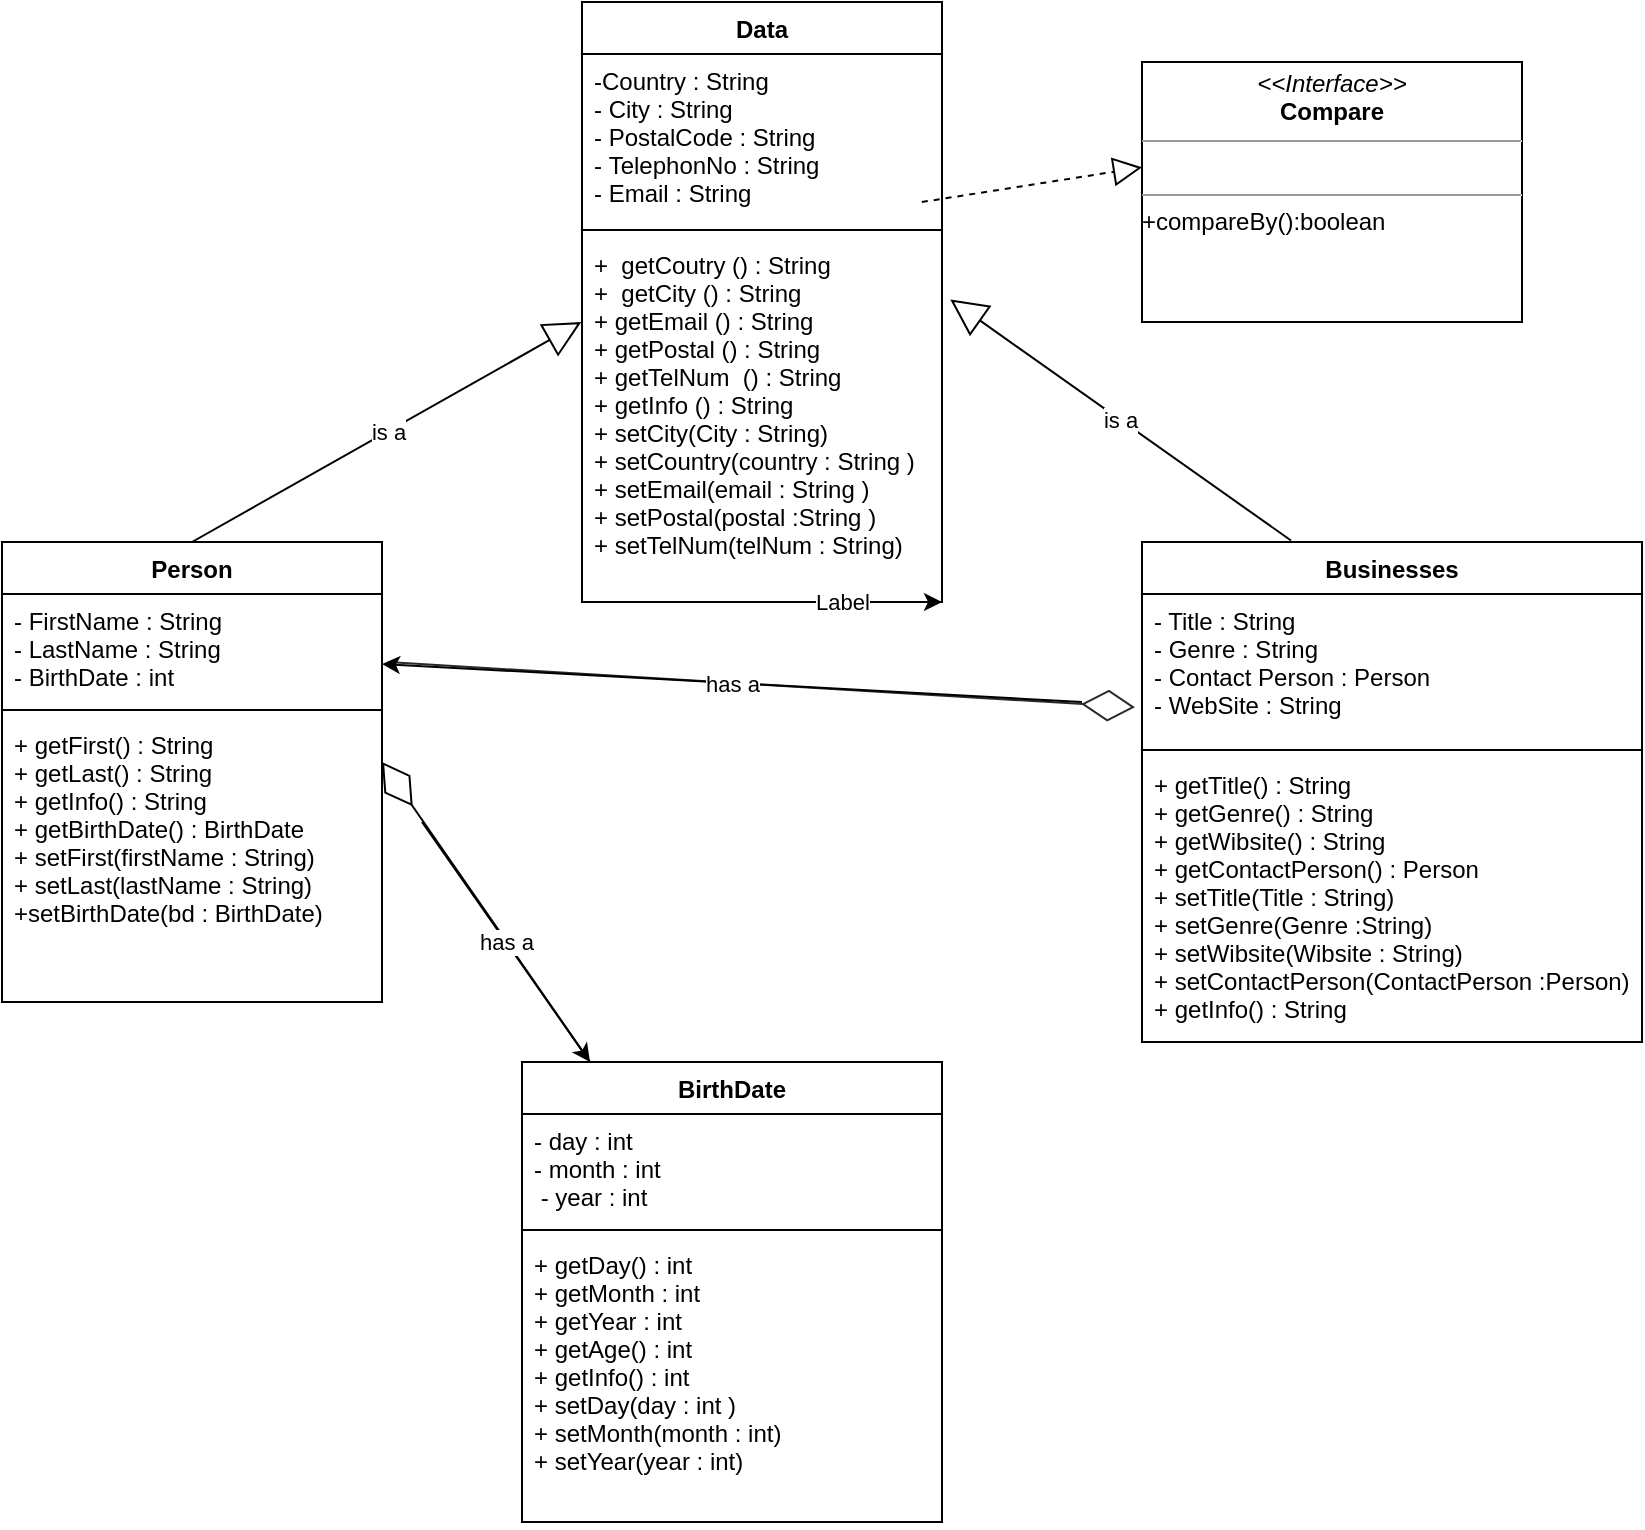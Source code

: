 <mxfile version="20.2.3" type="device"><diagram id="fB0qX17iForL5FJsD2qw" name="Page-1"><mxGraphModel dx="723" dy="461" grid="1" gridSize="10" guides="1" tooltips="1" connect="1" arrows="1" fold="1" page="1" pageScale="1" pageWidth="850" pageHeight="1100" math="0" shadow="0"><root><mxCell id="0"/><mxCell id="1" parent="0"/><mxCell id="dt3PvY4sNmsu6SFH-yo7-9" value="Businesses" style="swimlane;fontStyle=1;align=center;verticalAlign=top;childLayout=stackLayout;horizontal=1;startSize=26;horizontalStack=0;resizeParent=1;resizeParentMax=0;resizeLast=0;collapsible=1;marginBottom=0;" parent="1" vertex="1"><mxGeometry x="570" y="280" width="250" height="250" as="geometry"/></mxCell><mxCell id="dt3PvY4sNmsu6SFH-yo7-10" value="- Title : String&#10;- Genre : String &#10;- Contact Person : Person&#10;- WebSite : String" style="text;strokeColor=none;fillColor=none;align=left;verticalAlign=top;spacingLeft=4;spacingRight=4;overflow=hidden;rotatable=0;points=[[0,0.5],[1,0.5]];portConstraint=eastwest;" parent="dt3PvY4sNmsu6SFH-yo7-9" vertex="1"><mxGeometry y="26" width="250" height="74" as="geometry"/></mxCell><mxCell id="dt3PvY4sNmsu6SFH-yo7-11" value="" style="line;strokeWidth=1;fillColor=none;align=left;verticalAlign=middle;spacingTop=-1;spacingLeft=3;spacingRight=3;rotatable=0;labelPosition=right;points=[];portConstraint=eastwest;" parent="dt3PvY4sNmsu6SFH-yo7-9" vertex="1"><mxGeometry y="100" width="250" height="8" as="geometry"/></mxCell><mxCell id="dt3PvY4sNmsu6SFH-yo7-12" value="+ getTitle() : String&#10;+ getGenre() : String&#10;+ getWibsite() : String&#10;+ getContactPerson() : Person&#10;+ setTitle(Title : String) &#10;+ setGenre(Genre :String)&#10;+ setWibsite(Wibsite : String)&#10;+ setContactPerson(ContactPerson :Person) &#10;+ getInfo() : String " style="text;strokeColor=none;fillColor=none;align=left;verticalAlign=top;spacingLeft=4;spacingRight=4;overflow=hidden;rotatable=0;points=[[0,0.5],[1,0.5]];portConstraint=eastwest;" parent="dt3PvY4sNmsu6SFH-yo7-9" vertex="1"><mxGeometry y="108" width="250" height="142" as="geometry"/></mxCell><mxCell id="dt3PvY4sNmsu6SFH-yo7-13" value="Data" style="swimlane;fontStyle=1;align=center;verticalAlign=top;childLayout=stackLayout;horizontal=1;startSize=26;horizontalStack=0;resizeParent=1;resizeParentMax=0;resizeLast=0;collapsible=1;marginBottom=0;" parent="1" vertex="1"><mxGeometry x="290" y="10" width="180" height="300" as="geometry"/></mxCell><mxCell id="dt3PvY4sNmsu6SFH-yo7-14" value="-Country : String&#10;- City : String&#10;- PostalCode : String&#10;- TelephonNo : String&#10;- Email : String&#10;" style="text;strokeColor=none;fillColor=none;align=left;verticalAlign=top;spacingLeft=4;spacingRight=4;overflow=hidden;rotatable=0;points=[[0,0.5],[1,0.5]];portConstraint=eastwest;" parent="dt3PvY4sNmsu6SFH-yo7-13" vertex="1"><mxGeometry y="26" width="180" height="84" as="geometry"/></mxCell><mxCell id="dt3PvY4sNmsu6SFH-yo7-15" value="" style="line;strokeWidth=1;fillColor=none;align=left;verticalAlign=middle;spacingTop=-1;spacingLeft=3;spacingRight=3;rotatable=0;labelPosition=right;points=[];portConstraint=eastwest;" parent="dt3PvY4sNmsu6SFH-yo7-13" vertex="1"><mxGeometry y="110" width="180" height="8" as="geometry"/></mxCell><mxCell id="dt3PvY4sNmsu6SFH-yo7-16" value="+  getCoutry () : String&#10;+  getCity () : String&#10;+ getEmail () : String&#10;+ getPostal () : String&#10;+ getTelNum  () : String&#10;+ getInfo () : String&#10;+ setCity(City : String)&#10;+ setCountry(country : String )&#10;+ setEmail(email : String )&#10;+ setPostal(postal :String )&#10;+ setTelNum(telNum : String)" style="text;strokeColor=none;fillColor=none;align=left;verticalAlign=top;spacingLeft=4;spacingRight=4;overflow=hidden;rotatable=0;points=[[0,0.5],[1,0.5]];portConstraint=eastwest;" parent="dt3PvY4sNmsu6SFH-yo7-13" vertex="1"><mxGeometry y="118" width="180" height="182" as="geometry"/></mxCell><mxCell id="dt3PvY4sNmsu6SFH-yo7-20" value="Person" style="swimlane;fontStyle=1;align=center;verticalAlign=top;childLayout=stackLayout;horizontal=1;startSize=26;horizontalStack=0;resizeParent=1;resizeParentMax=0;resizeLast=0;collapsible=1;marginBottom=0;" parent="1" vertex="1"><mxGeometry y="280" width="190" height="230" as="geometry"/></mxCell><mxCell id="dt3PvY4sNmsu6SFH-yo7-21" value="- FirstName : String&#10;- LastName : String&#10;- BirthDate : int" style="text;strokeColor=none;fillColor=none;align=left;verticalAlign=top;spacingLeft=4;spacingRight=4;overflow=hidden;rotatable=0;points=[[0,0.5],[1,0.5]];portConstraint=eastwest;" parent="dt3PvY4sNmsu6SFH-yo7-20" vertex="1"><mxGeometry y="26" width="190" height="54" as="geometry"/></mxCell><mxCell id="dt3PvY4sNmsu6SFH-yo7-22" value="" style="line;strokeWidth=1;fillColor=none;align=left;verticalAlign=middle;spacingTop=-1;spacingLeft=3;spacingRight=3;rotatable=0;labelPosition=right;points=[];portConstraint=eastwest;" parent="dt3PvY4sNmsu6SFH-yo7-20" vertex="1"><mxGeometry y="80" width="190" height="8" as="geometry"/></mxCell><mxCell id="dt3PvY4sNmsu6SFH-yo7-23" value="+ getFirst() : String&#10;+ getLast() : String&#10;+ getInfo() : String &#10;+ getBirthDate() : BirthDate&#10;+ setFirst(firstName : String)&#10;+ setLast(lastName : String) &#10;+setBirthDate(bd : BirthDate)&#10;&#10;" style="text;strokeColor=none;fillColor=none;align=left;verticalAlign=top;spacingLeft=4;spacingRight=4;overflow=hidden;rotatable=0;points=[[0,0.5],[1,0.5]];portConstraint=eastwest;" parent="dt3PvY4sNmsu6SFH-yo7-20" vertex="1"><mxGeometry y="88" width="190" height="142" as="geometry"/></mxCell><mxCell id="dt3PvY4sNmsu6SFH-yo7-32" value="BirthDate" style="swimlane;fontStyle=1;align=center;verticalAlign=top;childLayout=stackLayout;horizontal=1;startSize=26;horizontalStack=0;resizeParent=1;resizeParentMax=0;resizeLast=0;collapsible=1;marginBottom=0;" parent="1" vertex="1"><mxGeometry x="260" y="540" width="210" height="230" as="geometry"/></mxCell><mxCell id="dt3PvY4sNmsu6SFH-yo7-33" value="- day : int&#10;- month : int &#10; - year : int&#10;" style="text;strokeColor=none;fillColor=none;align=left;verticalAlign=top;spacingLeft=4;spacingRight=4;overflow=hidden;rotatable=0;points=[[0,0.5],[1,0.5]];portConstraint=eastwest;" parent="dt3PvY4sNmsu6SFH-yo7-32" vertex="1"><mxGeometry y="26" width="210" height="54" as="geometry"/></mxCell><mxCell id="dt3PvY4sNmsu6SFH-yo7-34" value="" style="line;strokeWidth=1;fillColor=none;align=left;verticalAlign=middle;spacingTop=-1;spacingLeft=3;spacingRight=3;rotatable=0;labelPosition=right;points=[];portConstraint=eastwest;" parent="dt3PvY4sNmsu6SFH-yo7-32" vertex="1"><mxGeometry y="80" width="210" height="8" as="geometry"/></mxCell><mxCell id="dt3PvY4sNmsu6SFH-yo7-35" value="+ getDay() : int&#10;+ getMonth : int&#10;+ getYear : int &#10;+ getAge() : int&#10;+ getInfo() : int&#10;+ setDay(day : int )&#10;+ setMonth(month : int)&#10;+ setYear(year : int)" style="text;strokeColor=none;fillColor=none;align=left;verticalAlign=top;spacingLeft=4;spacingRight=4;overflow=hidden;rotatable=0;points=[[0,0.5],[1,0.5]];portConstraint=eastwest;" parent="dt3PvY4sNmsu6SFH-yo7-32" vertex="1"><mxGeometry y="88" width="210" height="142" as="geometry"/></mxCell><mxCell id="dt3PvY4sNmsu6SFH-yo7-41" value="" style="endArrow=diamondThin;endFill=0;endSize=24;html=1;" parent="1" edge="1"><mxGeometry width="160" relative="1" as="geometry"><mxPoint x="294" y="540" as="sourcePoint"/><mxPoint x="190" y="390" as="targetPoint"/></mxGeometry></mxCell><mxCell id="dt3PvY4sNmsu6SFH-yo7-44" value="is a" style="endArrow=block;endSize=16;endFill=0;html=1;exitX=0.298;exitY=-0.003;exitDx=0;exitDy=0;exitPerimeter=0;entryX=1.023;entryY=0.169;entryDx=0;entryDy=0;entryPerimeter=0;" parent="1" source="dt3PvY4sNmsu6SFH-yo7-9" target="dt3PvY4sNmsu6SFH-yo7-16" edge="1"><mxGeometry width="160" relative="1" as="geometry"><mxPoint x="490" y="130" as="sourcePoint"/><mxPoint x="530" y="70" as="targetPoint"/><Array as="points"/></mxGeometry></mxCell><mxCell id="dt3PvY4sNmsu6SFH-yo7-49" value="is a" style="endArrow=block;endSize=16;endFill=0;html=1;exitX=0.5;exitY=0;exitDx=0;exitDy=0;entryX=-0.002;entryY=0.231;entryDx=0;entryDy=0;entryPerimeter=0;" parent="1" source="dt3PvY4sNmsu6SFH-yo7-20" target="dt3PvY4sNmsu6SFH-yo7-16" edge="1"><mxGeometry width="160" relative="1" as="geometry"><mxPoint x="654.5" y="289.25" as="sourcePoint"/><mxPoint x="484.14" y="168.758" as="targetPoint"/><Array as="points"/></mxGeometry></mxCell><mxCell id="QVsr3ACd2V8otcGGkrMS-9" value="" style="endArrow=diamondThin;endFill=0;endSize=24;html=1;entryX=-0.014;entryY=0.765;entryDx=0;entryDy=0;entryPerimeter=0;strokeColor=#292929;" parent="1" target="dt3PvY4sNmsu6SFH-yo7-10" edge="1"><mxGeometry width="160" relative="1" as="geometry"><mxPoint x="193" y="340" as="sourcePoint"/><mxPoint x="460" y="350" as="targetPoint"/></mxGeometry></mxCell><mxCell id="6-pZV-XMAAUUSK3tDp6N-1" value="" style="endArrow=classic;html=1;" parent="1" edge="1"><mxGeometry relative="1" as="geometry"><mxPoint x="370" y="310" as="sourcePoint"/><mxPoint x="470" y="310" as="targetPoint"/></mxGeometry></mxCell><mxCell id="6-pZV-XMAAUUSK3tDp6N-2" value="Label" style="edgeLabel;resizable=0;html=1;align=center;verticalAlign=middle;" parent="6-pZV-XMAAUUSK3tDp6N-1" connectable="0" vertex="1"><mxGeometry relative="1" as="geometry"/></mxCell><mxCell id="6-pZV-XMAAUUSK3tDp6N-3" value="" style="endArrow=classic;html=1;entryX=1.015;entryY=0.648;entryDx=0;entryDy=0;entryPerimeter=0;" parent="1" edge="1"><mxGeometry relative="1" as="geometry"><mxPoint x="540" y="360" as="sourcePoint"/><mxPoint x="190.0" y="340.992" as="targetPoint"/><Array as="points"/></mxGeometry></mxCell><mxCell id="6-pZV-XMAAUUSK3tDp6N-4" value="has a&lt;br&gt;" style="edgeLabel;resizable=0;html=1;align=center;verticalAlign=middle;" parent="6-pZV-XMAAUUSK3tDp6N-3" connectable="0" vertex="1"><mxGeometry relative="1" as="geometry"/></mxCell><mxCell id="6-pZV-XMAAUUSK3tDp6N-5" value="" style="endArrow=classic;html=1;" parent="1" edge="1"><mxGeometry relative="1" as="geometry"><mxPoint x="210" y="420" as="sourcePoint"/><mxPoint x="294" y="540" as="targetPoint"/><Array as="points"/></mxGeometry></mxCell><mxCell id="6-pZV-XMAAUUSK3tDp6N-6" value="has a&lt;br&gt;" style="edgeLabel;resizable=0;html=1;align=center;verticalAlign=middle;" parent="6-pZV-XMAAUUSK3tDp6N-5" connectable="0" vertex="1"><mxGeometry relative="1" as="geometry"/></mxCell><mxCell id="WKnpKBwp0xcMaE6rOuFM-12" value="&lt;p style=&quot;margin:0px;margin-top:4px;text-align:center;&quot;&gt;&lt;i&gt;&amp;lt;&amp;lt;Interface&amp;gt;&amp;gt;&lt;/i&gt;&lt;br&gt;&lt;b&gt;Compare&lt;/b&gt;&lt;/p&gt;&lt;hr size=&quot;1&quot;&gt;&lt;p style=&quot;margin:0px;margin-left:4px;&quot;&gt;&lt;br&gt;&lt;/p&gt;&lt;hr size=&quot;1&quot;&gt;&lt;p style=&quot;margin:0px;margin-left:4px;&quot;&gt;&lt;/p&gt;+compareBy():boolean" style="verticalAlign=top;align=left;overflow=fill;fontSize=12;fontFamily=Helvetica;html=1;" vertex="1" parent="1"><mxGeometry x="570" y="40" width="190" height="130" as="geometry"/></mxCell><mxCell id="WKnpKBwp0xcMaE6rOuFM-15" value="" style="endArrow=block;dashed=1;endFill=0;endSize=12;html=1;rounded=0;exitX=0.944;exitY=0.881;exitDx=0;exitDy=0;exitPerimeter=0;" edge="1" parent="1" source="dt3PvY4sNmsu6SFH-yo7-14"><mxGeometry width="160" relative="1" as="geometry"><mxPoint x="482.88" y="90" as="sourcePoint"/><mxPoint x="570.0" y="92.684" as="targetPoint"/></mxGeometry></mxCell></root></mxGraphModel></diagram></mxfile>